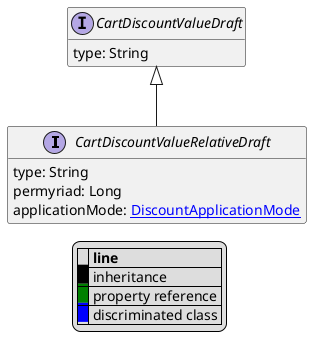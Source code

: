 @startuml

hide empty fields
hide empty methods
legend
|= |= line |
|<back:black>   </back>| inheritance |
|<back:green>   </back>| property reference |
|<back:blue>   </back>| discriminated class |
endlegend
interface CartDiscountValueRelativeDraft [[CartDiscountValueRelativeDraft.svg]] extends CartDiscountValueDraft {
    type: String
    permyriad: Long
    applicationMode: [[DiscountApplicationMode.svg DiscountApplicationMode]]
}
interface CartDiscountValueDraft [[CartDiscountValueDraft.svg]]  {
    type: String
}





@enduml
